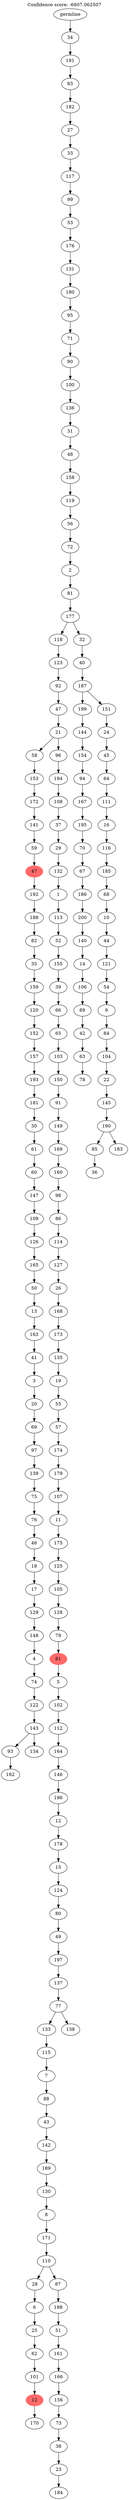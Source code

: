 digraph g {
	"201" -> "202";
	"202" [label="162"];
	"200" -> "201";
	"201" [label="93"];
	"200" -> "203";
	"203" [label="134"];
	"199" -> "200";
	"200" [label="143"];
	"198" -> "199";
	"199" [label="122"];
	"197" -> "198";
	"198" [label="74"];
	"196" -> "197";
	"197" [label="4"];
	"195" -> "196";
	"196" [label="148"];
	"194" -> "195";
	"195" [label="129"];
	"193" -> "194";
	"194" [label="17"];
	"192" -> "193";
	"193" [label="18"];
	"191" -> "192";
	"192" [label="46"];
	"190" -> "191";
	"191" [label="76"];
	"189" -> "190";
	"190" [label="75"];
	"188" -> "189";
	"189" [label="139"];
	"187" -> "188";
	"188" [label="97"];
	"186" -> "187";
	"187" [label="69"];
	"185" -> "186";
	"186" [label="20"];
	"184" -> "185";
	"185" [label="3"];
	"183" -> "184";
	"184" [label="41"];
	"182" -> "183";
	"183" [label="163"];
	"181" -> "182";
	"182" [label="13"];
	"180" -> "181";
	"181" [label="50"];
	"179" -> "180";
	"180" [label="165"];
	"178" -> "179";
	"179" [label="126"];
	"177" -> "178";
	"178" [label="109"];
	"176" -> "177";
	"177" [label="147"];
	"175" -> "176";
	"176" [label="60"];
	"174" -> "175";
	"175" [label="61"];
	"173" -> "174";
	"174" [label="30"];
	"172" -> "173";
	"173" [label="181"];
	"171" -> "172";
	"172" [label="193"];
	"170" -> "171";
	"171" [label="157"];
	"169" -> "170";
	"170" [label="152"];
	"168" -> "169";
	"169" [label="120"];
	"167" -> "168";
	"168" [label="159"];
	"166" -> "167";
	"167" [label="35"];
	"165" -> "166";
	"166" [label="82"];
	"164" -> "165";
	"165" [label="188"];
	"163" -> "164";
	"164" [label="192"];
	"162" -> "163";
	"163" [color=indianred1, style=filled, label="47"];
	"161" -> "162";
	"162" [label="59"];
	"160" -> "161";
	"161" [label="141"];
	"159" -> "160";
	"160" [label="172"];
	"158" -> "159";
	"159" [label="153"];
	"155" -> "156";
	"156" [label="170"];
	"154" -> "155";
	"155" [color=indianred1, style=filled, label="12"];
	"153" -> "154";
	"154" [label="101"];
	"152" -> "153";
	"153" [label="62"];
	"151" -> "152";
	"152" [label="25"];
	"150" -> "151";
	"151" [label="6"];
	"148" -> "149";
	"149" [label="184"];
	"147" -> "148";
	"148" [label="23"];
	"146" -> "147";
	"147" [label="38"];
	"145" -> "146";
	"146" [label="73"];
	"144" -> "145";
	"145" [label="156"];
	"143" -> "144";
	"144" [label="166"];
	"142" -> "143";
	"143" [label="161"];
	"141" -> "142";
	"142" [label="51"];
	"140" -> "141";
	"141" [label="198"];
	"139" -> "140";
	"140" [label="87"];
	"139" -> "150";
	"150" [label="28"];
	"138" -> "139";
	"139" [label="110"];
	"137" -> "138";
	"138" [label="171"];
	"136" -> "137";
	"137" [label="8"];
	"135" -> "136";
	"136" [label="130"];
	"134" -> "135";
	"135" [label="189"];
	"133" -> "134";
	"134" [label="142"];
	"132" -> "133";
	"133" [label="43"];
	"131" -> "132";
	"132" [label="88"];
	"130" -> "131";
	"131" [label="7"];
	"129" -> "130";
	"130" [label="115"];
	"128" -> "129";
	"129" [label="133"];
	"128" -> "157";
	"157" [label="138"];
	"127" -> "128";
	"128" [label="77"];
	"126" -> "127";
	"127" [label="137"];
	"125" -> "126";
	"126" [label="197"];
	"124" -> "125";
	"125" [label="49"];
	"123" -> "124";
	"124" [label="80"];
	"122" -> "123";
	"123" [label="124"];
	"121" -> "122";
	"122" [label="15"];
	"120" -> "121";
	"121" [label="178"];
	"119" -> "120";
	"120" [label="12"];
	"118" -> "119";
	"119" [label="196"];
	"117" -> "118";
	"118" [label="146"];
	"116" -> "117";
	"117" [label="164"];
	"115" -> "116";
	"116" [label="112"];
	"114" -> "115";
	"115" [label="102"];
	"113" -> "114";
	"114" [label="5"];
	"112" -> "113";
	"113" [color=indianred1, style=filled, label="81"];
	"111" -> "112";
	"112" [label="79"];
	"110" -> "111";
	"111" [label="128"];
	"109" -> "110";
	"110" [label="105"];
	"108" -> "109";
	"109" [label="125"];
	"107" -> "108";
	"108" [label="175"];
	"106" -> "107";
	"107" [label="11"];
	"105" -> "106";
	"106" [label="107"];
	"104" -> "105";
	"105" [label="179"];
	"103" -> "104";
	"104" [label="174"];
	"102" -> "103";
	"103" [label="57"];
	"101" -> "102";
	"102" [label="55"];
	"100" -> "101";
	"101" [label="19"];
	"99" -> "100";
	"100" [label="135"];
	"98" -> "99";
	"99" [label="173"];
	"97" -> "98";
	"98" [label="168"];
	"96" -> "97";
	"97" [label="26"];
	"95" -> "96";
	"96" [label="127"];
	"94" -> "95";
	"95" [label="114"];
	"93" -> "94";
	"94" [label="86"];
	"92" -> "93";
	"93" [label="98"];
	"91" -> "92";
	"92" [label="160"];
	"90" -> "91";
	"91" [label="169"];
	"89" -> "90";
	"90" [label="149"];
	"88" -> "89";
	"89" [label="91"];
	"87" -> "88";
	"88" [label="150"];
	"86" -> "87";
	"87" [label="103"];
	"85" -> "86";
	"86" [label="65"];
	"84" -> "85";
	"85" [label="66"];
	"83" -> "84";
	"84" [label="39"];
	"82" -> "83";
	"83" [label="155"];
	"81" -> "82";
	"82" [label="52"];
	"80" -> "81";
	"81" [label="113"];
	"79" -> "80";
	"80" [label="1"];
	"78" -> "79";
	"79" [label="132"];
	"77" -> "78";
	"78" [label="29"];
	"76" -> "77";
	"77" [label="37"];
	"75" -> "76";
	"76" [label="108"];
	"74" -> "75";
	"75" [label="194"];
	"73" -> "74";
	"74" [label="96"];
	"73" -> "158";
	"158" [label="58"];
	"72" -> "73";
	"73" [label="21"];
	"71" -> "72";
	"72" [label="47"];
	"70" -> "71";
	"71" [label="92"];
	"69" -> "70";
	"70" [label="123"];
	"67" -> "68";
	"68" [label="78"];
	"66" -> "67";
	"67" [label="63"];
	"65" -> "66";
	"66" [label="42"];
	"64" -> "65";
	"65" [label="89"];
	"63" -> "64";
	"64" [label="106"];
	"62" -> "63";
	"63" [label="14"];
	"61" -> "62";
	"62" [label="140"];
	"60" -> "61";
	"61" [label="200"];
	"59" -> "60";
	"60" [label="186"];
	"58" -> "59";
	"59" [label="67"];
	"57" -> "58";
	"58" [label="70"];
	"56" -> "57";
	"57" [label="195"];
	"55" -> "56";
	"56" [label="167"];
	"54" -> "55";
	"55" [label="94"];
	"53" -> "54";
	"54" [label="154"];
	"52" -> "53";
	"53" [label="144"];
	"49" -> "50";
	"50" [label="36"];
	"48" -> "49";
	"49" [label="85"];
	"48" -> "51";
	"51" [label="183"];
	"47" -> "48";
	"48" [label="190"];
	"46" -> "47";
	"47" [label="145"];
	"45" -> "46";
	"46" [label="22"];
	"44" -> "45";
	"45" [label="104"];
	"43" -> "44";
	"44" [label="84"];
	"42" -> "43";
	"43" [label="9"];
	"41" -> "42";
	"42" [label="54"];
	"40" -> "41";
	"41" [label="121"];
	"39" -> "40";
	"40" [label="44"];
	"38" -> "39";
	"39" [label="10"];
	"37" -> "38";
	"38" [label="68"];
	"36" -> "37";
	"37" [label="185"];
	"35" -> "36";
	"36" [label="116"];
	"34" -> "35";
	"35" [label="16"];
	"33" -> "34";
	"34" [label="111"];
	"32" -> "33";
	"33" [label="64"];
	"31" -> "32";
	"32" [label="45"];
	"30" -> "31";
	"31" [label="24"];
	"29" -> "30";
	"30" [label="151"];
	"29" -> "52";
	"52" [label="199"];
	"28" -> "29";
	"29" [label="187"];
	"27" -> "28";
	"28" [label="40"];
	"26" -> "27";
	"27" [label="32"];
	"26" -> "69";
	"69" [label="118"];
	"25" -> "26";
	"26" [label="177"];
	"24" -> "25";
	"25" [label="81"];
	"23" -> "24";
	"24" [label="2"];
	"22" -> "23";
	"23" [label="72"];
	"21" -> "22";
	"22" [label="56"];
	"20" -> "21";
	"21" [label="119"];
	"19" -> "20";
	"20" [label="158"];
	"18" -> "19";
	"19" [label="48"];
	"17" -> "18";
	"18" [label="31"];
	"16" -> "17";
	"17" [label="136"];
	"15" -> "16";
	"16" [label="100"];
	"14" -> "15";
	"15" [label="90"];
	"13" -> "14";
	"14" [label="71"];
	"12" -> "13";
	"13" [label="95"];
	"11" -> "12";
	"12" [label="180"];
	"10" -> "11";
	"11" [label="131"];
	"9" -> "10";
	"10" [label="176"];
	"8" -> "9";
	"9" [label="53"];
	"7" -> "8";
	"8" [label="99"];
	"6" -> "7";
	"7" [label="117"];
	"5" -> "6";
	"6" [label="33"];
	"4" -> "5";
	"5" [label="27"];
	"3" -> "4";
	"4" [label="182"];
	"2" -> "3";
	"3" [label="83"];
	"1" -> "2";
	"2" [label="191"];
	"0" -> "1";
	"1" [label="34"];
	"0" [label="germline"];
	labelloc="t";
	label="Confidence score: -6607.062507";
}
